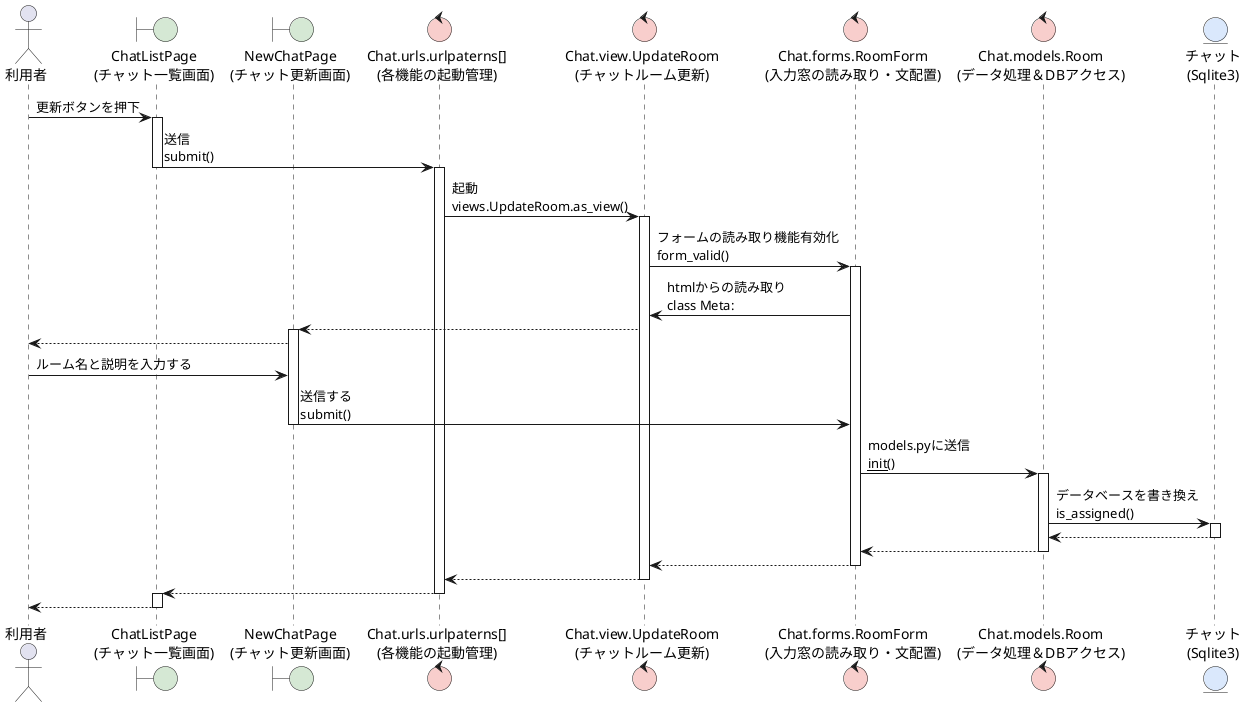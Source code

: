 @startuml chatrefresh

actor 利用者 as user

boundary "ChatListPage\n(チャット一覧画面)" as ChatListPage #d5e8d4
' boundary "ChatPage\n(チャット画面)" as ChatPage #d5e8d4
boundary "NewChatPage\n(チャット更新画面)" as room_form #d5e8d4


control "Chat.urls.urlpaterns[]\n(各機能の起動管理)" as urls #f8cecc
control "Chat.view.UpdateRoom\n(チャットルーム更新)" as UpdateRoom #f8cecc
control "Chat.forms.RoomForm\n(入力窓の読み取り・文配置)" as RoomForm #f8cecc
control "Chat.models.Room\n(データ処理＆DBアクセス)" as Room #f8cecc
' entity "アカウント\n(Sqlite3)" as AccountDB #dae8fc
entity "チャット\n(Sqlite3)" as ChatDB #dae8fc

user -> ChatListPage :更新ボタンを押下
activate ChatListPage
ChatListPage -> urls:送信\nsubmit()
deactivate ChatListPage
activate urls
urls -> UpdateRoom:起動\nviews.UpdateRoom.as_view()
activate UpdateRoom
UpdateRoom -> RoomForm:フォームの読み取り機能有効化\nform_valid()
activate RoomForm
RoomForm -> UpdateRoom:htmlからの読み取り\nclass Meta:
UpdateRoom --> room_form
activate room_form
room_form --> user
user -> room_form:ルーム名と説明を入力する
room_form -> RoomForm:送信する\nsubmit()
deactivate room_form
RoomForm -> Room:models.pyに送信\n__init__()
activate Room
' Room -> AccountDB
' activate AccountDB
' AccountDB --> Room
' deactivate AccountDB
Room -> ChatDB:データベースを書き換え\nis_assigned()
activate ChatDB
ChatDB --> Room
deactivate ChatDB
Room --> RoomForm
deactivate Room

RoomForm --> UpdateRoom
deactivate RoomForm
UpdateRoom --> urls
deactivate UpdateRoom
urls --> ChatListPage
deactivate urls
activate ChatListPage
ChatListPage --> user
deactivate ChatListPage







@enduml

